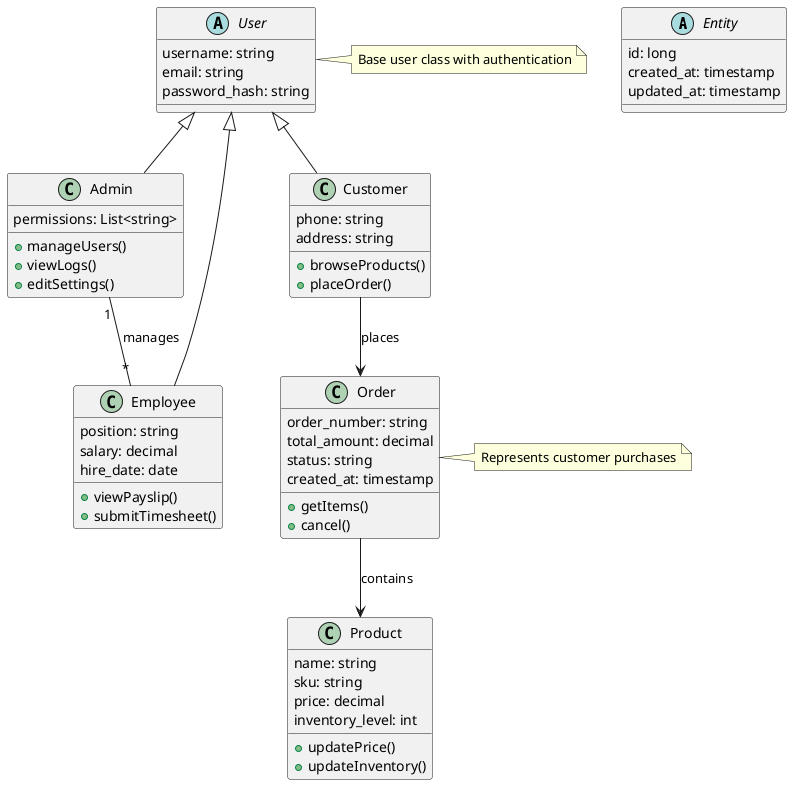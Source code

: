 @startuml
!define ABSTRACT abstract

abstract class Entity {
  id: long
  created_at: timestamp
  updated_at: timestamp
}

abstract class User {
  username: string
  email: string
  password_hash: string
}

class Admin extends User {
  permissions: List<string>
  +manageUsers()
  +viewLogs()
  +editSettings()
}

class Employee extends User {
  position: string
  salary: decimal
  hire_date: date
  +viewPayslip()
  +submitTimesheet()
}

class Customer extends User {
  phone: string
  address: string
  +browseProducts()
  +placeOrder()
}

class Product {
  name: string
  sku: string
  price: decimal
  inventory_level: int
  +updatePrice()
  +updateInventory()
}

class Order {
  order_number: string
  total_amount: decimal
  status: string
  created_at: timestamp
  +getItems()
  +cancel()
}

Customer --> Order : places
Order --> Product : contains
Admin "1" -- "*" Employee : manages

note right of User
  Base user class with authentication
end note

note right of Order
  Represents customer purchases
end note

@enduml
